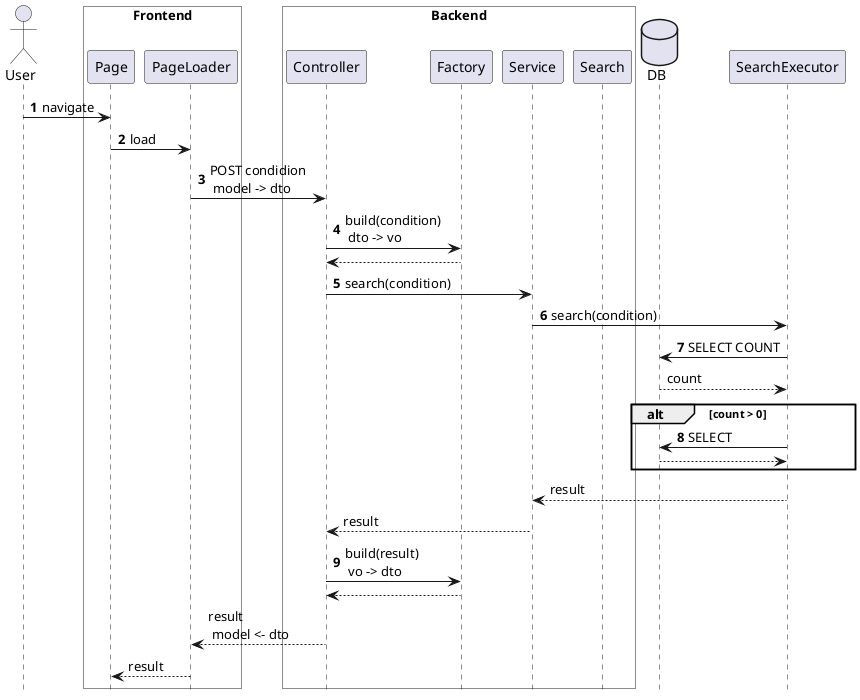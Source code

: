 @startuml search-page-init

hide footbox
autonumber

actor User

box "Frontend" #ffffff
  participant Page
  participant PageLoader
end box

box "Backend" #ffffff
  participant Controller
  participant Factory
  participant Service
  participant Search
end box

database DB

User -> Page: navigate
Page -> PageLoader: load
PageLoader -> Controller: POST condidion \l model -> dto

Controller -> Factory: build(condition) \n dto -> vo
autonumber stop
Controller <-- Factory
autonumber resume
Controller -> Service: search(condition)
Service -> SearchExecutor: search(condition)
SearchExecutor -> DB: SELECT COUNT
autonumber stop
SearchExecutor <-- DB: count
alt count > 0
  autonumber resume
  SearchExecutor -> DB: SELECT
  autonumber stop
  SearchExecutor <-- DB
end alt
Service <-- SearchExecutor: result
Controller <-- Service: result
autonumber resume
Controller -> Factory: build(result) \l vo -> dto
autonumber stop
Controller <-- Factory

PageLoader <-- Controller: result \l model <- dto 
Page <-- PageLoader: result
